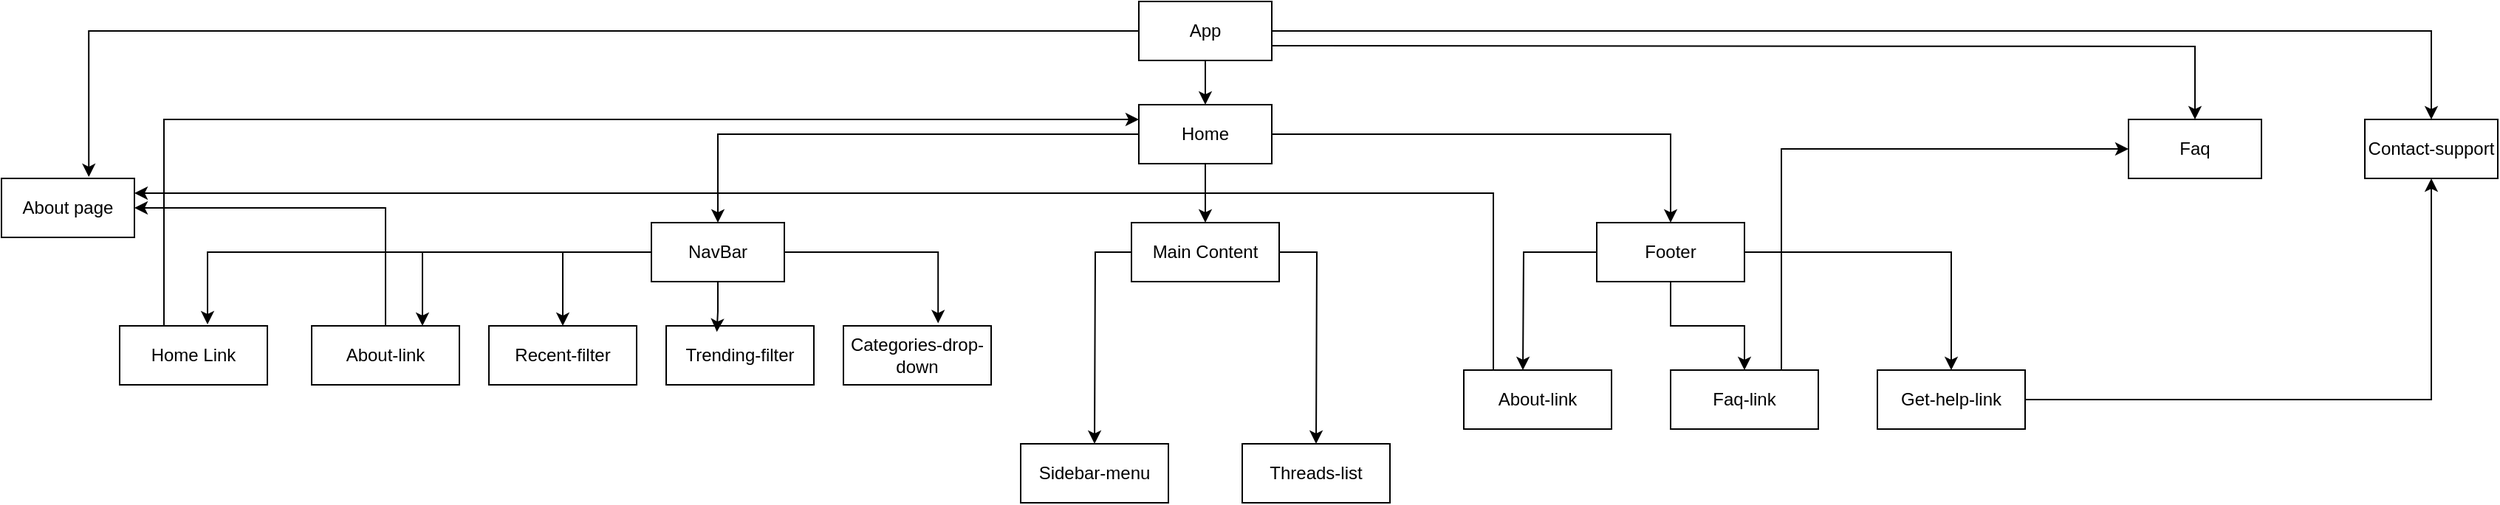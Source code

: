 <mxfile version="24.8.0">
  <diagram name="Trang-1" id="gj6VkDARq9apYWERkkhG">
    <mxGraphModel dx="2647" dy="980" grid="1" gridSize="10" guides="1" tooltips="1" connect="1" arrows="1" fold="1" page="1" pageScale="1" pageWidth="827" pageHeight="1169" math="0" shadow="0">
      <root>
        <mxCell id="0" />
        <mxCell id="1" parent="0" />
        <mxCell id="RU8305ccBbdDHeuGP_fT-13" style="edgeStyle=orthogonalEdgeStyle;rounded=0;orthogonalLoop=1;jettySize=auto;html=1;entryX=0.5;entryY=0;entryDx=0;entryDy=0;" edge="1" parent="1" source="RU8305ccBbdDHeuGP_fT-2" target="RU8305ccBbdDHeuGP_fT-3">
          <mxGeometry relative="1" as="geometry" />
        </mxCell>
        <mxCell id="RU8305ccBbdDHeuGP_fT-16" style="edgeStyle=orthogonalEdgeStyle;rounded=0;orthogonalLoop=1;jettySize=auto;html=1;entryX=0.5;entryY=0;entryDx=0;entryDy=0;" edge="1" parent="1" source="RU8305ccBbdDHeuGP_fT-2" target="RU8305ccBbdDHeuGP_fT-14">
          <mxGeometry relative="1" as="geometry" />
        </mxCell>
        <mxCell id="RU8305ccBbdDHeuGP_fT-17" style="edgeStyle=orthogonalEdgeStyle;rounded=0;orthogonalLoop=1;jettySize=auto;html=1;entryX=0.5;entryY=0;entryDx=0;entryDy=0;" edge="1" parent="1" source="RU8305ccBbdDHeuGP_fT-2" target="RU8305ccBbdDHeuGP_fT-15">
          <mxGeometry relative="1" as="geometry" />
        </mxCell>
        <mxCell id="RU8305ccBbdDHeuGP_fT-2" value="Home" style="rounded=0;whiteSpace=wrap;html=1;" vertex="1" parent="1">
          <mxGeometry x="480" y="80" width="90" height="40" as="geometry" />
        </mxCell>
        <mxCell id="RU8305ccBbdDHeuGP_fT-51" style="edgeStyle=orthogonalEdgeStyle;rounded=0;orthogonalLoop=1;jettySize=auto;html=1;entryX=0.75;entryY=0;entryDx=0;entryDy=0;" edge="1" parent="1" source="RU8305ccBbdDHeuGP_fT-3" target="RU8305ccBbdDHeuGP_fT-9">
          <mxGeometry relative="1" as="geometry" />
        </mxCell>
        <mxCell id="RU8305ccBbdDHeuGP_fT-52" style="edgeStyle=orthogonalEdgeStyle;rounded=0;orthogonalLoop=1;jettySize=auto;html=1;entryX=0.5;entryY=0;entryDx=0;entryDy=0;" edge="1" parent="1" source="RU8305ccBbdDHeuGP_fT-3" target="RU8305ccBbdDHeuGP_fT-8">
          <mxGeometry relative="1" as="geometry" />
        </mxCell>
        <mxCell id="RU8305ccBbdDHeuGP_fT-3" value="NavBar" style="rounded=0;whiteSpace=wrap;html=1;" vertex="1" parent="1">
          <mxGeometry x="150" y="160" width="90" height="40" as="geometry" />
        </mxCell>
        <mxCell id="RU8305ccBbdDHeuGP_fT-12" style="edgeStyle=orthogonalEdgeStyle;rounded=0;orthogonalLoop=1;jettySize=auto;html=1;exitX=0.5;exitY=1;exitDx=0;exitDy=0;entryX=0.5;entryY=0;entryDx=0;entryDy=0;" edge="1" parent="1" source="RU8305ccBbdDHeuGP_fT-4" target="RU8305ccBbdDHeuGP_fT-2">
          <mxGeometry relative="1" as="geometry" />
        </mxCell>
        <mxCell id="RU8305ccBbdDHeuGP_fT-22" style="edgeStyle=orthogonalEdgeStyle;rounded=0;orthogonalLoop=1;jettySize=auto;html=1;entryX=0.657;entryY=-0.024;entryDx=0;entryDy=0;entryPerimeter=0;" edge="1" parent="1" source="RU8305ccBbdDHeuGP_fT-4" target="RU8305ccBbdDHeuGP_fT-24">
          <mxGeometry relative="1" as="geometry">
            <mxPoint x="-230" y="80" as="targetPoint" />
          </mxGeometry>
        </mxCell>
        <mxCell id="RU8305ccBbdDHeuGP_fT-23" style="edgeStyle=orthogonalEdgeStyle;rounded=0;orthogonalLoop=1;jettySize=auto;html=1;entryX=0.5;entryY=0;entryDx=0;entryDy=0;" edge="1" parent="1" target="RU8305ccBbdDHeuGP_fT-25">
          <mxGeometry relative="1" as="geometry">
            <mxPoint x="1200" y="100" as="targetPoint" />
            <mxPoint x="570.0" y="40" as="sourcePoint" />
          </mxGeometry>
        </mxCell>
        <mxCell id="RU8305ccBbdDHeuGP_fT-4" value="App" style="rounded=0;whiteSpace=wrap;html=1;" vertex="1" parent="1">
          <mxGeometry x="480" y="10" width="90" height="40" as="geometry" />
        </mxCell>
        <mxCell id="RU8305ccBbdDHeuGP_fT-46" style="edgeStyle=orthogonalEdgeStyle;rounded=0;orthogonalLoop=1;jettySize=auto;html=1;entryX=0;entryY=0.25;entryDx=0;entryDy=0;" edge="1" parent="1" target="RU8305ccBbdDHeuGP_fT-2">
          <mxGeometry relative="1" as="geometry">
            <mxPoint x="-180" y="230" as="sourcePoint" />
            <mxPoint x="460" y="90" as="targetPoint" />
            <Array as="points">
              <mxPoint x="-180" y="90" />
            </Array>
          </mxGeometry>
        </mxCell>
        <mxCell id="RU8305ccBbdDHeuGP_fT-5" value="Home Link" style="rounded=0;whiteSpace=wrap;html=1;" vertex="1" parent="1">
          <mxGeometry x="-210" y="230" width="100" height="40" as="geometry" />
        </mxCell>
        <mxCell id="RU8305ccBbdDHeuGP_fT-7" value="Categories-drop-down" style="rounded=0;whiteSpace=wrap;html=1;" vertex="1" parent="1">
          <mxGeometry x="280" y="230" width="100" height="40" as="geometry" />
        </mxCell>
        <mxCell id="RU8305ccBbdDHeuGP_fT-8" value="Recent-filter" style="rounded=0;whiteSpace=wrap;html=1;" vertex="1" parent="1">
          <mxGeometry x="40" y="230" width="100" height="40" as="geometry" />
        </mxCell>
        <mxCell id="RU8305ccBbdDHeuGP_fT-45" style="edgeStyle=orthogonalEdgeStyle;rounded=0;orthogonalLoop=1;jettySize=auto;html=1;entryX=1;entryY=0.5;entryDx=0;entryDy=0;" edge="1" parent="1" source="RU8305ccBbdDHeuGP_fT-9" target="RU8305ccBbdDHeuGP_fT-24">
          <mxGeometry relative="1" as="geometry">
            <Array as="points">
              <mxPoint x="-30" y="150" />
            </Array>
          </mxGeometry>
        </mxCell>
        <mxCell id="RU8305ccBbdDHeuGP_fT-9" value="About-link" style="rounded=0;whiteSpace=wrap;html=1;" vertex="1" parent="1">
          <mxGeometry x="-80" y="230" width="100" height="40" as="geometry" />
        </mxCell>
        <mxCell id="RU8305ccBbdDHeuGP_fT-18" style="edgeStyle=orthogonalEdgeStyle;rounded=0;orthogonalLoop=1;jettySize=auto;html=1;" edge="1" parent="1" source="RU8305ccBbdDHeuGP_fT-14">
          <mxGeometry relative="1" as="geometry">
            <mxPoint x="450" y="310" as="targetPoint" />
          </mxGeometry>
        </mxCell>
        <mxCell id="RU8305ccBbdDHeuGP_fT-19" style="edgeStyle=orthogonalEdgeStyle;rounded=0;orthogonalLoop=1;jettySize=auto;html=1;" edge="1" parent="1" source="RU8305ccBbdDHeuGP_fT-14">
          <mxGeometry relative="1" as="geometry">
            <mxPoint x="600.0" y="310" as="targetPoint" />
          </mxGeometry>
        </mxCell>
        <mxCell id="RU8305ccBbdDHeuGP_fT-14" value="Main Content" style="rounded=0;whiteSpace=wrap;html=1;" vertex="1" parent="1">
          <mxGeometry x="475" y="160" width="100" height="40" as="geometry" />
        </mxCell>
        <mxCell id="RU8305ccBbdDHeuGP_fT-47" style="edgeStyle=orthogonalEdgeStyle;rounded=0;orthogonalLoop=1;jettySize=auto;html=1;" edge="1" parent="1" source="RU8305ccBbdDHeuGP_fT-15">
          <mxGeometry relative="1" as="geometry">
            <mxPoint x="740" y="260" as="targetPoint" />
          </mxGeometry>
        </mxCell>
        <mxCell id="RU8305ccBbdDHeuGP_fT-48" style="edgeStyle=orthogonalEdgeStyle;rounded=0;orthogonalLoop=1;jettySize=auto;html=1;" edge="1" parent="1" source="RU8305ccBbdDHeuGP_fT-15" target="RU8305ccBbdDHeuGP_fT-34">
          <mxGeometry relative="1" as="geometry" />
        </mxCell>
        <mxCell id="RU8305ccBbdDHeuGP_fT-49" style="edgeStyle=orthogonalEdgeStyle;rounded=0;orthogonalLoop=1;jettySize=auto;html=1;entryX=0.5;entryY=0;entryDx=0;entryDy=0;" edge="1" parent="1" source="RU8305ccBbdDHeuGP_fT-15" target="RU8305ccBbdDHeuGP_fT-36">
          <mxGeometry relative="1" as="geometry" />
        </mxCell>
        <mxCell id="RU8305ccBbdDHeuGP_fT-15" value="Footer" style="rounded=0;whiteSpace=wrap;html=1;" vertex="1" parent="1">
          <mxGeometry x="790" y="160" width="100" height="40" as="geometry" />
        </mxCell>
        <mxCell id="RU8305ccBbdDHeuGP_fT-20" value="Sidebar-menu" style="rounded=0;whiteSpace=wrap;html=1;" vertex="1" parent="1">
          <mxGeometry x="400" y="310" width="100" height="40" as="geometry" />
        </mxCell>
        <mxCell id="RU8305ccBbdDHeuGP_fT-21" value="Threads-list" style="rounded=0;whiteSpace=wrap;html=1;" vertex="1" parent="1">
          <mxGeometry x="550" y="310" width="100" height="40" as="geometry" />
        </mxCell>
        <mxCell id="RU8305ccBbdDHeuGP_fT-24" value="About page" style="rounded=0;whiteSpace=wrap;html=1;" vertex="1" parent="1">
          <mxGeometry x="-290" y="130" width="90" height="40" as="geometry" />
        </mxCell>
        <mxCell id="RU8305ccBbdDHeuGP_fT-25" value="Faq" style="rounded=0;whiteSpace=wrap;html=1;" vertex="1" parent="1">
          <mxGeometry x="1150" y="90" width="90" height="40" as="geometry" />
        </mxCell>
        <mxCell id="RU8305ccBbdDHeuGP_fT-43" style="edgeStyle=orthogonalEdgeStyle;rounded=0;orthogonalLoop=1;jettySize=auto;html=1;exitX=0.5;exitY=0;exitDx=0;exitDy=0;entryX=1;entryY=0.25;entryDx=0;entryDy=0;" edge="1" parent="1" source="RU8305ccBbdDHeuGP_fT-33" target="RU8305ccBbdDHeuGP_fT-24">
          <mxGeometry relative="1" as="geometry">
            <mxPoint x="750.235" y="120" as="targetPoint" />
            <Array as="points">
              <mxPoint x="720" y="260" />
              <mxPoint x="720" y="140" />
            </Array>
          </mxGeometry>
        </mxCell>
        <mxCell id="RU8305ccBbdDHeuGP_fT-33" value="About-link" style="rounded=0;whiteSpace=wrap;html=1;" vertex="1" parent="1">
          <mxGeometry x="700" y="260" width="100" height="40" as="geometry" />
        </mxCell>
        <mxCell id="RU8305ccBbdDHeuGP_fT-55" style="edgeStyle=orthogonalEdgeStyle;rounded=0;orthogonalLoop=1;jettySize=auto;html=1;exitX=0.75;exitY=0;exitDx=0;exitDy=0;entryX=0;entryY=0.5;entryDx=0;entryDy=0;" edge="1" parent="1" source="RU8305ccBbdDHeuGP_fT-34" target="RU8305ccBbdDHeuGP_fT-25">
          <mxGeometry relative="1" as="geometry" />
        </mxCell>
        <mxCell id="RU8305ccBbdDHeuGP_fT-34" value="Faq-link" style="rounded=0;whiteSpace=wrap;html=1;" vertex="1" parent="1">
          <mxGeometry x="840" y="260" width="100" height="40" as="geometry" />
        </mxCell>
        <mxCell id="RU8305ccBbdDHeuGP_fT-35" value="Trending-filter" style="rounded=0;whiteSpace=wrap;html=1;" vertex="1" parent="1">
          <mxGeometry x="160" y="230" width="100" height="40" as="geometry" />
        </mxCell>
        <mxCell id="RU8305ccBbdDHeuGP_fT-39" style="edgeStyle=orthogonalEdgeStyle;rounded=0;orthogonalLoop=1;jettySize=auto;html=1;entryX=0.5;entryY=1;entryDx=0;entryDy=0;" edge="1" parent="1" source="RU8305ccBbdDHeuGP_fT-36" target="RU8305ccBbdDHeuGP_fT-40">
          <mxGeometry relative="1" as="geometry">
            <mxPoint x="1190.0" y="320" as="targetPoint" />
          </mxGeometry>
        </mxCell>
        <mxCell id="RU8305ccBbdDHeuGP_fT-36" value="Get-help-link" style="rounded=0;whiteSpace=wrap;html=1;" vertex="1" parent="1">
          <mxGeometry x="980" y="260" width="100" height="40" as="geometry" />
        </mxCell>
        <mxCell id="RU8305ccBbdDHeuGP_fT-41" style="edgeStyle=orthogonalEdgeStyle;rounded=0;orthogonalLoop=1;jettySize=auto;html=1;exitX=1;exitY=0.5;exitDx=0;exitDy=0;" edge="1" parent="1" source="RU8305ccBbdDHeuGP_fT-4" target="RU8305ccBbdDHeuGP_fT-40">
          <mxGeometry relative="1" as="geometry">
            <Array as="points">
              <mxPoint x="1355" y="30" />
            </Array>
          </mxGeometry>
        </mxCell>
        <mxCell id="RU8305ccBbdDHeuGP_fT-40" value="Contact-support" style="rounded=0;whiteSpace=wrap;html=1;" vertex="1" parent="1">
          <mxGeometry x="1310" y="90" width="90" height="40" as="geometry" />
        </mxCell>
        <mxCell id="RU8305ccBbdDHeuGP_fT-50" style="edgeStyle=orthogonalEdgeStyle;rounded=0;orthogonalLoop=1;jettySize=auto;html=1;entryX=0.595;entryY=-0.025;entryDx=0;entryDy=0;entryPerimeter=0;" edge="1" parent="1" source="RU8305ccBbdDHeuGP_fT-3" target="RU8305ccBbdDHeuGP_fT-5">
          <mxGeometry relative="1" as="geometry" />
        </mxCell>
        <mxCell id="RU8305ccBbdDHeuGP_fT-53" style="edgeStyle=orthogonalEdgeStyle;rounded=0;orthogonalLoop=1;jettySize=auto;html=1;entryX=0.343;entryY=0.102;entryDx=0;entryDy=0;entryPerimeter=0;" edge="1" parent="1" source="RU8305ccBbdDHeuGP_fT-3" target="RU8305ccBbdDHeuGP_fT-35">
          <mxGeometry relative="1" as="geometry" />
        </mxCell>
        <mxCell id="RU8305ccBbdDHeuGP_fT-54" style="edgeStyle=orthogonalEdgeStyle;rounded=0;orthogonalLoop=1;jettySize=auto;html=1;entryX=0.641;entryY=-0.043;entryDx=0;entryDy=0;entryPerimeter=0;" edge="1" parent="1" source="RU8305ccBbdDHeuGP_fT-3" target="RU8305ccBbdDHeuGP_fT-7">
          <mxGeometry relative="1" as="geometry" />
        </mxCell>
      </root>
    </mxGraphModel>
  </diagram>
</mxfile>

